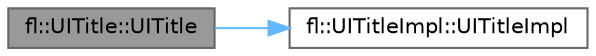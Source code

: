 digraph "fl::UITitle::UITitle"
{
 // INTERACTIVE_SVG=YES
 // LATEX_PDF_SIZE
  bgcolor="transparent";
  edge [fontname=Helvetica,fontsize=10,labelfontname=Helvetica,labelfontsize=10];
  node [fontname=Helvetica,fontsize=10,shape=box,height=0.2,width=0.4];
  rankdir="LR";
  Node1 [id="Node000001",label="fl::UITitle::UITitle",height=0.2,width=0.4,color="gray40", fillcolor="grey60", style="filled", fontcolor="black",tooltip=" "];
  Node1 -> Node2 [id="edge1_Node000001_Node000002",color="steelblue1",style="solid",tooltip=" "];
  Node2 [id="Node000002",label="fl::UITitleImpl::UITitleImpl",height=0.2,width=0.4,color="grey40", fillcolor="white", style="filled",URL="$df/d99/classfl_1_1_u_i_title_impl_a3f84d267fa0494e562faaaaa972b0682.html#a3f84d267fa0494e562faaaaa972b0682",tooltip=" "];
}
